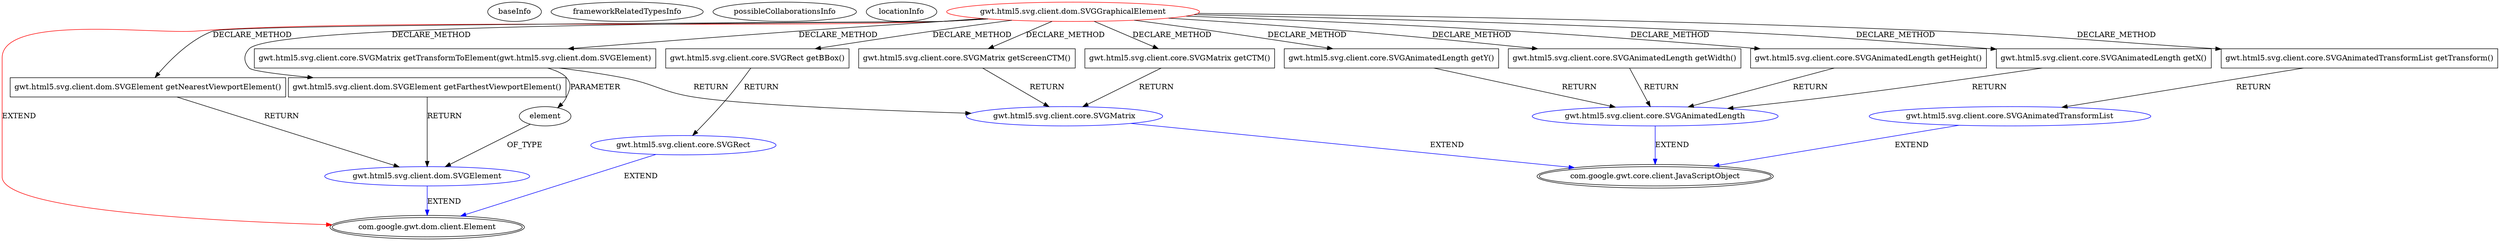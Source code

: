 digraph {
baseInfo[graphId=3831,category="extension_graph",isAnonymous=false,possibleRelation=true]
frameworkRelatedTypesInfo[0="com.google.gwt.dom.client.Element"]
possibleCollaborationsInfo[0="3831~CLIENT_METHOD_DECLARATION-PARAMETER_DECLARATION-CLIENT_METHOD_DECLARATION-RETURN_TYPE-CLIENT_METHOD_DECLARATION-RETURN_TYPE-~com.google.gwt.dom.client.Element ~com.google.gwt.dom.client.Element ~false~false",1="3831~CLIENT_METHOD_DECLARATION-RETURN_TYPE-CLIENT_METHOD_DECLARATION-RETURN_TYPE-CLIENT_METHOD_DECLARATION-RETURN_TYPE-CLIENT_METHOD_DECLARATION-RETURN_TYPE-~com.google.gwt.dom.client.Element ~com.google.gwt.core.client.JavaScriptObject ~false~false",2="3831~CLIENT_METHOD_DECLARATION-RETURN_TYPE-~com.google.gwt.dom.client.Element ~com.google.gwt.core.client.JavaScriptObject ~false~false",3="3831~CLIENT_METHOD_DECLARATION-RETURN_TYPE-CLIENT_METHOD_DECLARATION-RETURN_TYPE-CLIENT_METHOD_DECLARATION-RETURN_TYPE-~com.google.gwt.dom.client.Element ~com.google.gwt.core.client.JavaScriptObject ~false~false",4="3831~CLIENT_METHOD_DECLARATION-RETURN_TYPE-~com.google.gwt.dom.client.Element ~com.google.gwt.dom.client.Element ~false~false"]
locationInfo[projectName="mguiral-GwtSvgLib",filePath="/mguiral-GwtSvgLib/GwtSvgLib-master/src/gwt/html5/svg/client/dom/SVGGraphicalElement.java",contextSignature="SVGGraphicalElement",graphId="3831"]
0[label="gwt.html5.svg.client.dom.SVGGraphicalElement",vertexType="ROOT_CLIENT_CLASS_DECLARATION",isFrameworkType=false,color=red]
1[label="com.google.gwt.dom.client.Element",vertexType="FRAMEWORK_CLASS_TYPE",isFrameworkType=true,peripheries=2]
2[label="gwt.html5.svg.client.core.SVGAnimatedLength getX()",vertexType="CLIENT_METHOD_DECLARATION",isFrameworkType=false,shape=box]
3[label="gwt.html5.svg.client.core.SVGAnimatedLength",vertexType="REFERENCE_CLIENT_CLASS_DECLARATION",isFrameworkType=false,color=blue]
4[label="com.google.gwt.core.client.JavaScriptObject",vertexType="FRAMEWORK_CLASS_TYPE",isFrameworkType=true,peripheries=2]
6[label="gwt.html5.svg.client.core.SVGAnimatedLength getY()",vertexType="CLIENT_METHOD_DECLARATION",isFrameworkType=false,shape=box]
9[label="gwt.html5.svg.client.core.SVGAnimatedLength getWidth()",vertexType="CLIENT_METHOD_DECLARATION",isFrameworkType=false,shape=box]
12[label="gwt.html5.svg.client.core.SVGAnimatedLength getHeight()",vertexType="CLIENT_METHOD_DECLARATION",isFrameworkType=false,shape=box]
15[label="gwt.html5.svg.client.core.SVGAnimatedTransformList getTransform()",vertexType="CLIENT_METHOD_DECLARATION",isFrameworkType=false,shape=box]
16[label="gwt.html5.svg.client.core.SVGAnimatedTransformList",vertexType="REFERENCE_CLIENT_CLASS_DECLARATION",isFrameworkType=false,color=blue]
18[label="gwt.html5.svg.client.dom.SVGElement getNearestViewportElement()",vertexType="CLIENT_METHOD_DECLARATION",isFrameworkType=false,shape=box]
19[label="gwt.html5.svg.client.dom.SVGElement",vertexType="REFERENCE_CLIENT_CLASS_DECLARATION",isFrameworkType=false,color=blue]
21[label="gwt.html5.svg.client.dom.SVGElement getFarthestViewportElement()",vertexType="CLIENT_METHOD_DECLARATION",isFrameworkType=false,shape=box]
23[label="gwt.html5.svg.client.core.SVGRect getBBox()",vertexType="CLIENT_METHOD_DECLARATION",isFrameworkType=false,shape=box]
24[label="gwt.html5.svg.client.core.SVGRect",vertexType="REFERENCE_CLIENT_CLASS_DECLARATION",isFrameworkType=false,color=blue]
26[label="gwt.html5.svg.client.core.SVGMatrix getCTM()",vertexType="CLIENT_METHOD_DECLARATION",isFrameworkType=false,shape=box]
27[label="gwt.html5.svg.client.core.SVGMatrix",vertexType="REFERENCE_CLIENT_CLASS_DECLARATION",isFrameworkType=false,color=blue]
29[label="gwt.html5.svg.client.core.SVGMatrix getScreenCTM()",vertexType="CLIENT_METHOD_DECLARATION",isFrameworkType=false,shape=box]
31[label="gwt.html5.svg.client.core.SVGMatrix getTransformToElement(gwt.html5.svg.client.dom.SVGElement)",vertexType="CLIENT_METHOD_DECLARATION",isFrameworkType=false,shape=box]
33[label="element",vertexType="PARAMETER_DECLARATION",isFrameworkType=false]
0->1[label="EXTEND",color=red]
0->2[label="DECLARE_METHOD"]
3->4[label="EXTEND",color=blue]
2->3[label="RETURN"]
0->6[label="DECLARE_METHOD"]
6->3[label="RETURN"]
0->9[label="DECLARE_METHOD"]
9->3[label="RETURN"]
0->12[label="DECLARE_METHOD"]
12->3[label="RETURN"]
0->15[label="DECLARE_METHOD"]
16->4[label="EXTEND",color=blue]
15->16[label="RETURN"]
0->18[label="DECLARE_METHOD"]
19->1[label="EXTEND",color=blue]
18->19[label="RETURN"]
0->21[label="DECLARE_METHOD"]
21->19[label="RETURN"]
0->23[label="DECLARE_METHOD"]
24->1[label="EXTEND",color=blue]
23->24[label="RETURN"]
0->26[label="DECLARE_METHOD"]
27->4[label="EXTEND",color=blue]
26->27[label="RETURN"]
0->29[label="DECLARE_METHOD"]
29->27[label="RETURN"]
0->31[label="DECLARE_METHOD"]
31->27[label="RETURN"]
33->19[label="OF_TYPE"]
31->33[label="PARAMETER"]
}
